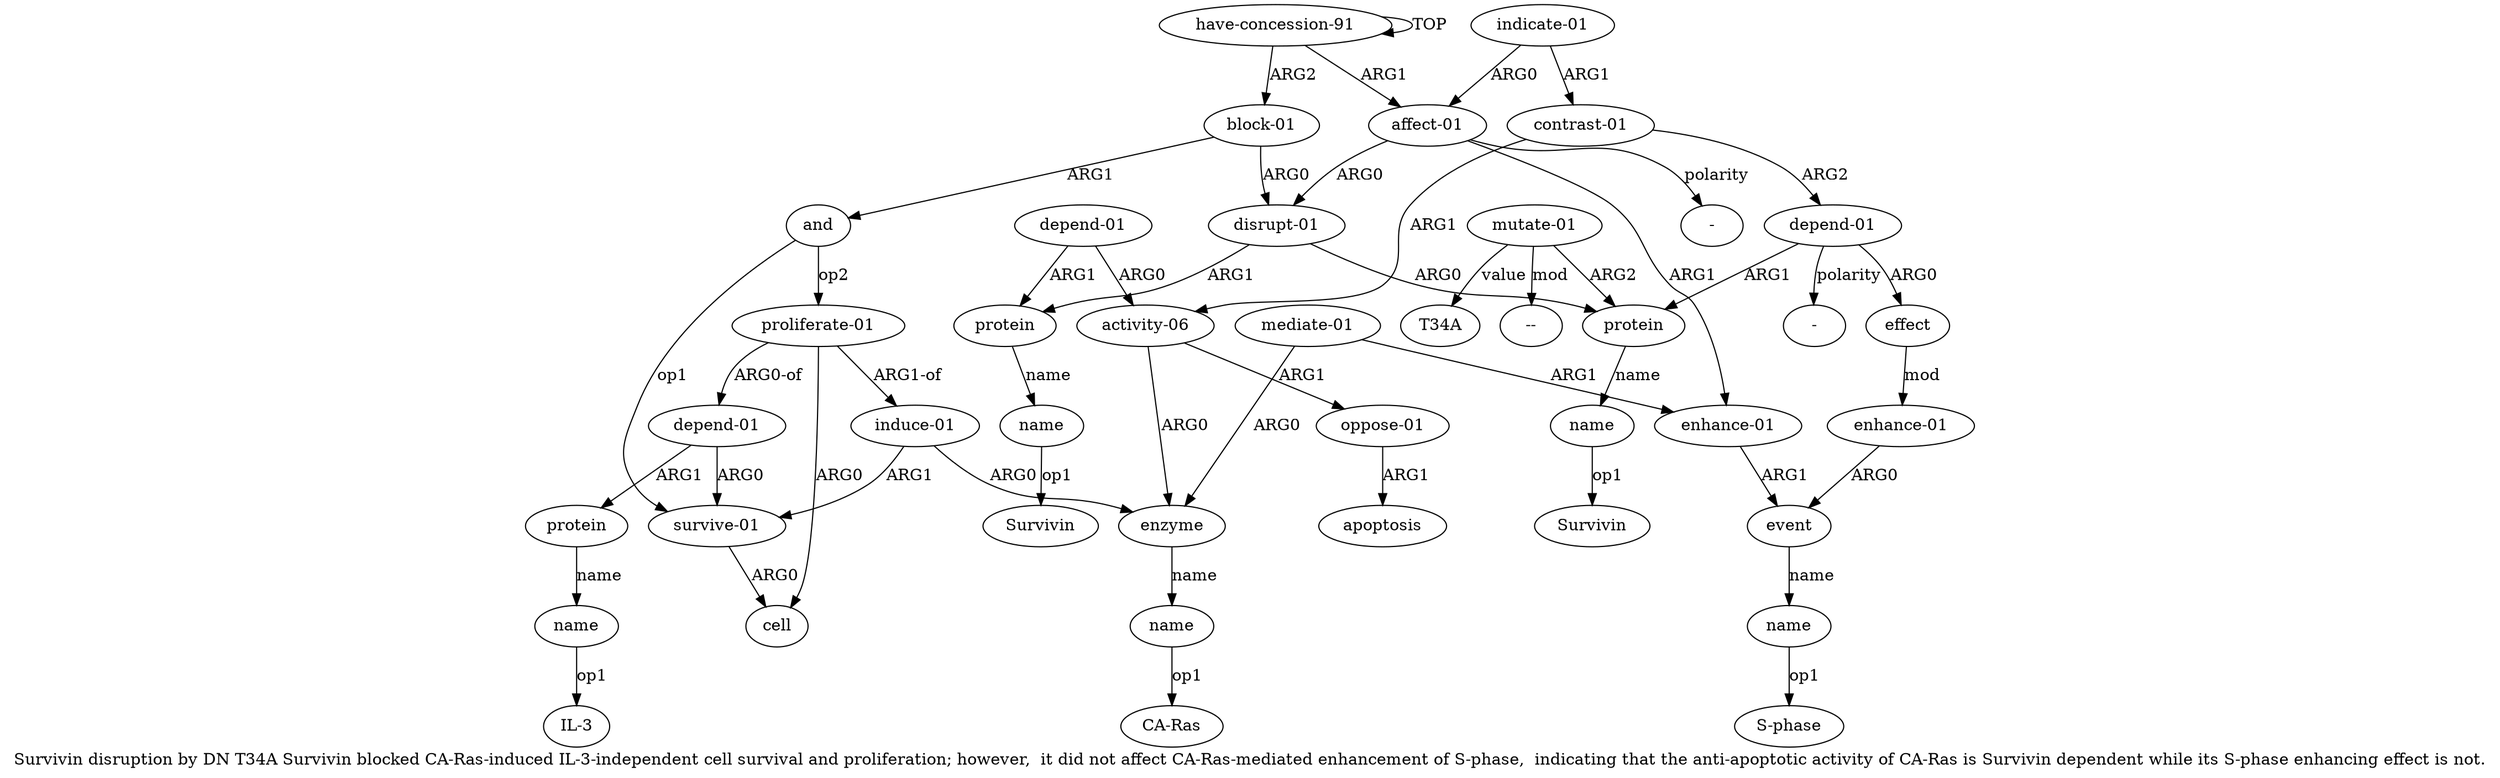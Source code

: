 digraph  {
	graph [label="Survivin disruption by DN T34A Survivin blocked CA-Ras-induced IL-3-independent cell survival and proliferation; however,  it did \
not affect CA-Ras-mediated enhancement of S-phase,  indicating that the anti-apoptotic activity of CA-Ras is Survivin dependent \
while its S-phase enhancing effect is not."];
	node [label="\N"];
	a20	 [color=black,
		gold_ind=20,
		gold_label=protein,
		label=protein,
		test_ind=20,
		test_label=protein];
	a21	 [color=black,
		gold_ind=21,
		gold_label=name,
		label=name,
		test_ind=21,
		test_label=name];
	a20 -> a21 [key=0,
	color=black,
	gold_label=name,
	label=name,
	test_label=name];
"a21 Survivin" [color=black,
	gold_ind=-1,
	gold_label=Survivin,
	label=Survivin,
	test_ind=-1,
	test_label=Survivin];
a21 -> "a21 Survivin" [key=0,
color=black,
gold_label=op1,
label=op1,
test_label=op1];
a22 [color=black,
gold_ind=22,
gold_label=and,
label=and,
test_ind=22,
test_label=and];
a23 [color=black,
gold_ind=23,
gold_label="survive-01",
label="survive-01",
test_ind=23,
test_label="survive-01"];
a22 -> a23 [key=0,
color=black,
gold_label=op1,
label=op1,
test_label=op1];
a31 [color=black,
gold_ind=31,
gold_label="proliferate-01",
label="proliferate-01",
test_ind=31,
test_label="proliferate-01"];
a22 -> a31 [key=0,
color=black,
gold_label=op2,
label=op2,
test_label=op2];
a24 [color=black,
gold_ind=24,
gold_label=cell,
label=cell,
test_ind=24,
test_label=cell];
a23 -> a24 [key=0,
color=black,
gold_label=ARG0,
label=ARG0,
test_label=ARG0];
a25 [color=black,
gold_ind=25,
gold_label="induce-01",
label="induce-01",
test_ind=25,
test_label="induce-01"];
a25 -> a23 [key=0,
color=black,
gold_label=ARG1,
label=ARG1,
test_label=ARG1];
a26 [color=black,
gold_ind=26,
gold_label=enzyme,
label=enzyme,
test_ind=26,
test_label=enzyme];
a25 -> a26 [key=0,
color=black,
gold_label=ARG0,
label=ARG0,
test_label=ARG0];
a27 [color=black,
gold_ind=27,
gold_label=name,
label=name,
test_ind=27,
test_label=name];
a26 -> a27 [key=0,
color=black,
gold_label=name,
label=name,
test_label=name];
"a27 CA-Ras" [color=black,
gold_ind=-1,
gold_label="CA-Ras",
label="CA-Ras",
test_ind=-1,
test_label="CA-Ras"];
a27 -> "a27 CA-Ras" [key=0,
color=black,
gold_label=op1,
label=op1,
test_label=op1];
a28 [color=black,
gold_ind=28,
gold_label="depend-01",
label="depend-01",
test_ind=28,
test_label="depend-01"];
a28 -> a23 [key=0,
color=black,
gold_label=ARG0,
label=ARG0,
test_label=ARG0];
a29 [color=black,
gold_ind=29,
gold_label=protein,
label=protein,
test_ind=29,
test_label=protein];
a28 -> a29 [key=0,
color=black,
gold_label=ARG1,
label=ARG1,
test_label=ARG1];
a30 [color=black,
gold_ind=30,
gold_label=name,
label=name,
test_ind=30,
test_label=name];
a29 -> a30 [key=0,
color=black,
gold_label=name,
label=name,
test_label=name];
"a19 T34A" [color=black,
gold_ind=-1,
gold_label=T34A,
label=T34A,
test_ind=-1,
test_label=T34A];
a31 -> a24 [key=0,
color=black,
gold_label=ARG0,
label=ARG0,
test_label=ARG0];
a31 -> a25 [key=0,
color=black,
gold_label="ARG1-of",
label="ARG1-of",
test_label="ARG1-of"];
a31 -> a28 [key=0,
color=black,
gold_label="ARG0-of",
label="ARG0-of",
test_label="ARG0-of"];
"a30 IL-3" [color=black,
gold_ind=-1,
gold_label="IL-3",
label="IL-3",
test_ind=-1,
test_label="IL-3"];
a30 -> "a30 IL-3" [key=0,
color=black,
gold_label=op1,
label=op1,
test_label=op1];
"a1 -" [color=black,
gold_ind=-1,
gold_label="-",
label="-",
test_ind=-1,
test_label="-"];
"a4 S-phase" [color=black,
gold_ind=-1,
gold_label="S-phase",
label="S-phase",
test_ind=-1,
test_label="S-phase"];
a15 [color=black,
gold_ind=15,
gold_label="block-01",
label="block-01",
test_ind=15,
test_label="block-01"];
a15 -> a22 [key=0,
color=black,
gold_label=ARG1,
label=ARG1,
test_label=ARG1];
a16 [color=black,
gold_ind=16,
gold_label="disrupt-01",
label="disrupt-01",
test_ind=16,
test_label="disrupt-01"];
a15 -> a16 [key=0,
color=black,
gold_label=ARG0,
label=ARG0,
test_label=ARG0];
a14 [color=black,
gold_ind=14,
gold_label="enhance-01",
label="enhance-01",
test_ind=14,
test_label="enhance-01"];
a3 [color=black,
gold_ind=3,
gold_label=event,
label=event,
test_ind=3,
test_label=event];
a14 -> a3 [key=0,
color=black,
gold_label=ARG0,
label=ARG0,
test_label=ARG0];
a17 [color=black,
gold_ind=17,
gold_label=protein,
label=protein,
test_ind=17,
test_label=protein];
a18 [color=black,
gold_ind=18,
gold_label=name,
label=name,
test_ind=18,
test_label=name];
a17 -> a18 [key=0,
color=black,
gold_label=name,
label=name,
test_label=name];
a16 -> a20 [key=0,
color=black,
gold_label=ARG1,
label=ARG1,
test_label=ARG1];
a16 -> a17 [key=0,
color=black,
gold_label=ARG0,
label=ARG0,
test_label=ARG0];
a11 [color=black,
gold_ind=11,
gold_label="depend-01",
label="depend-01",
test_ind=11,
test_label="depend-01"];
a11 -> a20 [key=0,
color=black,
gold_label=ARG1,
label=ARG1,
test_label=ARG1];
a8 [color=black,
gold_ind=8,
gold_label="activity-06",
label="activity-06",
test_ind=8,
test_label="activity-06"];
a11 -> a8 [key=0,
color=black,
gold_label=ARG0,
label=ARG0,
test_label=ARG0];
a10 [color=black,
gold_ind=10,
gold_label=apoptosis,
label=apoptosis,
test_ind=10,
test_label=apoptosis];
a13 [color=black,
gold_ind=13,
gold_label=effect,
label=effect,
test_ind=13,
test_label=effect];
a13 -> a14 [key=0,
color=black,
gold_label=mod,
label=mod,
test_label=mod];
a12 [color=black,
gold_ind=12,
gold_label="depend-01",
label="depend-01",
test_ind=12,
test_label="depend-01"];
a12 -> a17 [key=0,
color=black,
gold_label=ARG1,
label=ARG1,
test_label=ARG1];
a12 -> a13 [key=0,
color=black,
gold_label=ARG0,
label=ARG0,
test_label=ARG0];
"a12 -" [color=black,
gold_ind=-1,
gold_label="-",
label="-",
test_ind=-1,
test_label="-"];
a12 -> "a12 -" [key=0,
color=black,
gold_label=polarity,
label=polarity,
test_label=polarity];
a19 [color=black,
gold_ind=19,
gold_label="mutate-01",
label="mutate-01",
test_ind=19,
test_label="mutate-01"];
a19 -> "a19 T34A" [key=0,
color=black,
gold_label=value,
label=value,
test_label=value];
a19 -> a17 [key=0,
color=black,
gold_label=ARG2,
label=ARG2,
test_label=ARG2];
"a19 --" [color=black,
gold_ind=-1,
gold_label="--",
label="--",
test_ind=-1,
test_label="--"];
a19 -> "a19 --" [key=0,
color=black,
gold_label=mod,
label=mod,
test_label=mod];
"a18 Survivin" [color=black,
gold_ind=-1,
gold_label=Survivin,
label=Survivin,
test_ind=-1,
test_label=Survivin];
a18 -> "a18 Survivin" [key=0,
color=black,
gold_label=op1,
label=op1,
test_label=op1];
a1 [color=black,
gold_ind=1,
gold_label="affect-01",
label="affect-01",
test_ind=1,
test_label="affect-01"];
a1 -> "a1 -" [key=0,
color=black,
gold_label=polarity,
label=polarity,
test_label=polarity];
a1 -> a16 [key=0,
color=black,
gold_label=ARG0,
label=ARG0,
test_label=ARG0];
a2 [color=black,
gold_ind=2,
gold_label="enhance-01",
label="enhance-01",
test_ind=2,
test_label="enhance-01"];
a1 -> a2 [key=0,
color=black,
gold_label=ARG1,
label=ARG1,
test_label=ARG1];
a0 [color=black,
gold_ind=0,
gold_label="have-concession-91",
label="have-concession-91",
test_ind=0,
test_label="have-concession-91"];
a0 -> a15 [key=0,
color=black,
gold_label=ARG2,
label=ARG2,
test_label=ARG2];
a0 -> a1 [key=0,
color=black,
gold_label=ARG1,
label=ARG1,
test_label=ARG1];
a0 -> a0 [key=0,
color=black,
gold_label=TOP,
label=TOP,
test_label=TOP];
a4 [color=black,
gold_ind=4,
gold_label=name,
label=name,
test_ind=4,
test_label=name];
a3 -> a4 [key=0,
color=black,
gold_label=name,
label=name,
test_label=name];
a2 -> a3 [key=0,
color=black,
gold_label=ARG1,
label=ARG1,
test_label=ARG1];
a5 [color=black,
gold_ind=5,
gold_label="mediate-01",
label="mediate-01",
test_ind=5,
test_label="mediate-01"];
a5 -> a26 [key=0,
color=black,
gold_label=ARG0,
label=ARG0,
test_label=ARG0];
a5 -> a2 [key=0,
color=black,
gold_label=ARG1,
label=ARG1,
test_label=ARG1];
a4 -> "a4 S-phase" [key=0,
color=black,
gold_label=op1,
label=op1,
test_label=op1];
a7 [color=black,
gold_ind=7,
gold_label="contrast-01",
label="contrast-01",
test_ind=7,
test_label="contrast-01"];
a7 -> a12 [key=0,
color=black,
gold_label=ARG2,
label=ARG2,
test_label=ARG2];
a7 -> a8 [key=0,
color=black,
gold_label=ARG1,
label=ARG1,
test_label=ARG1];
a6 [color=black,
gold_ind=6,
gold_label="indicate-01",
label="indicate-01",
test_ind=6,
test_label="indicate-01"];
a6 -> a1 [key=0,
color=black,
gold_label=ARG0,
label=ARG0,
test_label=ARG0];
a6 -> a7 [key=0,
color=black,
gold_label=ARG1,
label=ARG1,
test_label=ARG1];
a9 [color=black,
gold_ind=9,
gold_label="oppose-01",
label="oppose-01",
test_ind=9,
test_label="oppose-01"];
a9 -> a10 [key=0,
color=black,
gold_label=ARG1,
label=ARG1,
test_label=ARG1];
a8 -> a26 [key=0,
color=black,
gold_label=ARG0,
label=ARG0,
test_label=ARG0];
a8 -> a9 [key=0,
color=black,
gold_label=ARG1,
label=ARG1,
test_label=ARG1];
}
